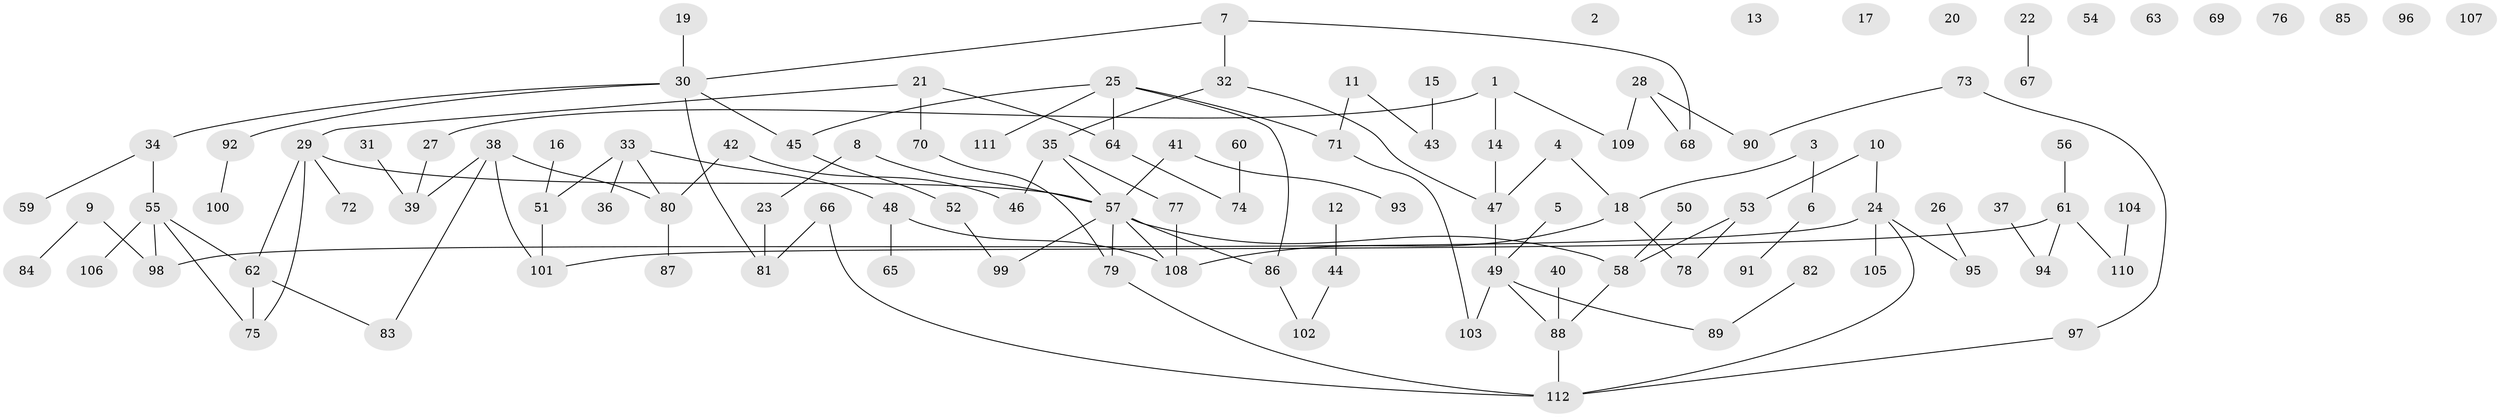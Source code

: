 // Generated by graph-tools (version 1.1) at 2025/39/03/09/25 04:39:56]
// undirected, 112 vertices, 122 edges
graph export_dot {
graph [start="1"]
  node [color=gray90,style=filled];
  1;
  2;
  3;
  4;
  5;
  6;
  7;
  8;
  9;
  10;
  11;
  12;
  13;
  14;
  15;
  16;
  17;
  18;
  19;
  20;
  21;
  22;
  23;
  24;
  25;
  26;
  27;
  28;
  29;
  30;
  31;
  32;
  33;
  34;
  35;
  36;
  37;
  38;
  39;
  40;
  41;
  42;
  43;
  44;
  45;
  46;
  47;
  48;
  49;
  50;
  51;
  52;
  53;
  54;
  55;
  56;
  57;
  58;
  59;
  60;
  61;
  62;
  63;
  64;
  65;
  66;
  67;
  68;
  69;
  70;
  71;
  72;
  73;
  74;
  75;
  76;
  77;
  78;
  79;
  80;
  81;
  82;
  83;
  84;
  85;
  86;
  87;
  88;
  89;
  90;
  91;
  92;
  93;
  94;
  95;
  96;
  97;
  98;
  99;
  100;
  101;
  102;
  103;
  104;
  105;
  106;
  107;
  108;
  109;
  110;
  111;
  112;
  1 -- 14;
  1 -- 27;
  1 -- 109;
  3 -- 6;
  3 -- 18;
  4 -- 18;
  4 -- 47;
  5 -- 49;
  6 -- 91;
  7 -- 30;
  7 -- 32;
  7 -- 68;
  8 -- 23;
  8 -- 57;
  9 -- 84;
  9 -- 98;
  10 -- 24;
  10 -- 53;
  11 -- 43;
  11 -- 71;
  12 -- 44;
  14 -- 47;
  15 -- 43;
  16 -- 51;
  18 -- 78;
  18 -- 108;
  19 -- 30;
  21 -- 29;
  21 -- 64;
  21 -- 70;
  22 -- 67;
  23 -- 81;
  24 -- 95;
  24 -- 98;
  24 -- 105;
  24 -- 112;
  25 -- 45;
  25 -- 64;
  25 -- 71;
  25 -- 86;
  25 -- 111;
  26 -- 95;
  27 -- 39;
  28 -- 68;
  28 -- 90;
  28 -- 109;
  29 -- 57;
  29 -- 62;
  29 -- 72;
  29 -- 75;
  30 -- 34;
  30 -- 45;
  30 -- 81;
  30 -- 92;
  31 -- 39;
  32 -- 35;
  32 -- 47;
  33 -- 36;
  33 -- 48;
  33 -- 51;
  33 -- 80;
  34 -- 55;
  34 -- 59;
  35 -- 46;
  35 -- 57;
  35 -- 77;
  37 -- 94;
  38 -- 39;
  38 -- 80;
  38 -- 83;
  38 -- 101;
  40 -- 88;
  41 -- 57;
  41 -- 93;
  42 -- 46;
  42 -- 80;
  44 -- 102;
  45 -- 52;
  47 -- 49;
  48 -- 65;
  48 -- 108;
  49 -- 88;
  49 -- 89;
  49 -- 103;
  50 -- 58;
  51 -- 101;
  52 -- 99;
  53 -- 58;
  53 -- 78;
  55 -- 62;
  55 -- 75;
  55 -- 98;
  55 -- 106;
  56 -- 61;
  57 -- 58;
  57 -- 79;
  57 -- 86;
  57 -- 99;
  57 -- 108;
  58 -- 88;
  60 -- 74;
  61 -- 94;
  61 -- 101;
  61 -- 110;
  62 -- 75;
  62 -- 83;
  64 -- 74;
  66 -- 81;
  66 -- 112;
  70 -- 79;
  71 -- 103;
  73 -- 90;
  73 -- 97;
  77 -- 108;
  79 -- 112;
  80 -- 87;
  82 -- 89;
  86 -- 102;
  88 -- 112;
  92 -- 100;
  97 -- 112;
  104 -- 110;
}
